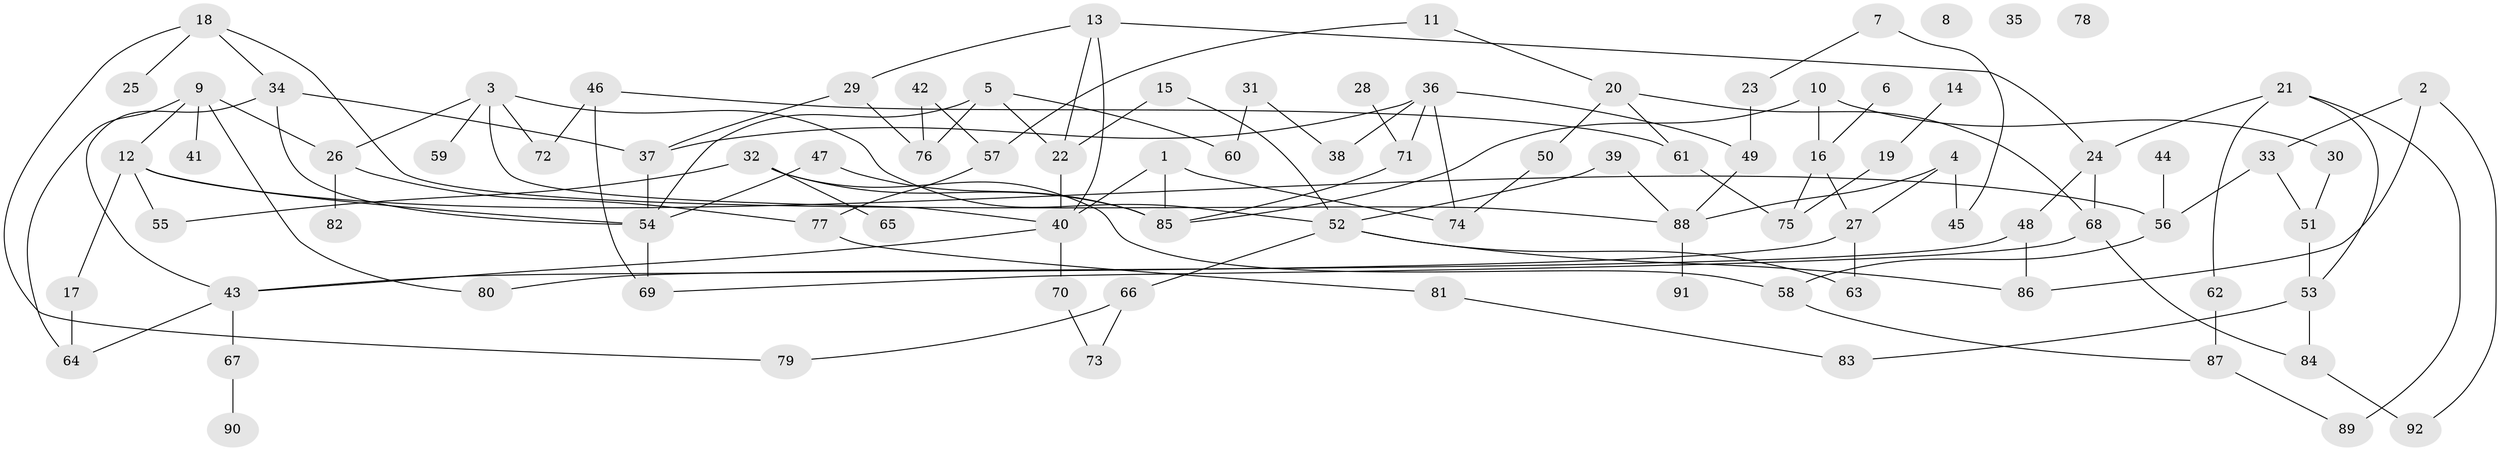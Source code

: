 // coarse degree distribution, {3: 0.2459016393442623, 5: 0.11475409836065574, 7: 0.03278688524590164, 1: 0.14754098360655737, 2: 0.19672131147540983, 0: 0.04918032786885246, 4: 0.13114754098360656, 6: 0.06557377049180328, 9: 0.01639344262295082}
// Generated by graph-tools (version 1.1) at 2025/41/03/06/25 10:41:23]
// undirected, 92 vertices, 128 edges
graph export_dot {
graph [start="1"]
  node [color=gray90,style=filled];
  1;
  2;
  3;
  4;
  5;
  6;
  7;
  8;
  9;
  10;
  11;
  12;
  13;
  14;
  15;
  16;
  17;
  18;
  19;
  20;
  21;
  22;
  23;
  24;
  25;
  26;
  27;
  28;
  29;
  30;
  31;
  32;
  33;
  34;
  35;
  36;
  37;
  38;
  39;
  40;
  41;
  42;
  43;
  44;
  45;
  46;
  47;
  48;
  49;
  50;
  51;
  52;
  53;
  54;
  55;
  56;
  57;
  58;
  59;
  60;
  61;
  62;
  63;
  64;
  65;
  66;
  67;
  68;
  69;
  70;
  71;
  72;
  73;
  74;
  75;
  76;
  77;
  78;
  79;
  80;
  81;
  82;
  83;
  84;
  85;
  86;
  87;
  88;
  89;
  90;
  91;
  92;
  1 -- 40;
  1 -- 74;
  1 -- 85;
  2 -- 33;
  2 -- 86;
  2 -- 92;
  3 -- 26;
  3 -- 40;
  3 -- 52;
  3 -- 59;
  3 -- 72;
  4 -- 27;
  4 -- 45;
  4 -- 88;
  5 -- 22;
  5 -- 54;
  5 -- 60;
  5 -- 76;
  6 -- 16;
  7 -- 23;
  7 -- 45;
  9 -- 12;
  9 -- 26;
  9 -- 41;
  9 -- 64;
  9 -- 80;
  10 -- 16;
  10 -- 30;
  10 -- 85;
  11 -- 20;
  11 -- 57;
  12 -- 17;
  12 -- 54;
  12 -- 55;
  12 -- 56;
  13 -- 22;
  13 -- 24;
  13 -- 29;
  13 -- 40;
  14 -- 19;
  15 -- 22;
  15 -- 52;
  16 -- 27;
  16 -- 75;
  17 -- 64;
  18 -- 25;
  18 -- 34;
  18 -- 79;
  18 -- 88;
  19 -- 75;
  20 -- 50;
  20 -- 61;
  20 -- 68;
  21 -- 24;
  21 -- 53;
  21 -- 62;
  21 -- 89;
  22 -- 40;
  23 -- 49;
  24 -- 48;
  24 -- 68;
  26 -- 77;
  26 -- 82;
  27 -- 43;
  27 -- 63;
  28 -- 71;
  29 -- 37;
  29 -- 76;
  30 -- 51;
  31 -- 38;
  31 -- 60;
  32 -- 55;
  32 -- 58;
  32 -- 65;
  32 -- 85;
  33 -- 51;
  33 -- 56;
  34 -- 37;
  34 -- 43;
  34 -- 54;
  36 -- 37;
  36 -- 38;
  36 -- 49;
  36 -- 71;
  36 -- 74;
  37 -- 54;
  39 -- 52;
  39 -- 88;
  40 -- 43;
  40 -- 70;
  42 -- 57;
  42 -- 76;
  43 -- 64;
  43 -- 67;
  44 -- 56;
  46 -- 61;
  46 -- 69;
  46 -- 72;
  47 -- 54;
  47 -- 85;
  48 -- 80;
  48 -- 86;
  49 -- 88;
  50 -- 74;
  51 -- 53;
  52 -- 63;
  52 -- 66;
  52 -- 86;
  53 -- 83;
  53 -- 84;
  54 -- 69;
  56 -- 58;
  57 -- 77;
  58 -- 87;
  61 -- 75;
  62 -- 87;
  66 -- 73;
  66 -- 79;
  67 -- 90;
  68 -- 69;
  68 -- 84;
  70 -- 73;
  71 -- 85;
  77 -- 81;
  81 -- 83;
  84 -- 92;
  87 -- 89;
  88 -- 91;
}
